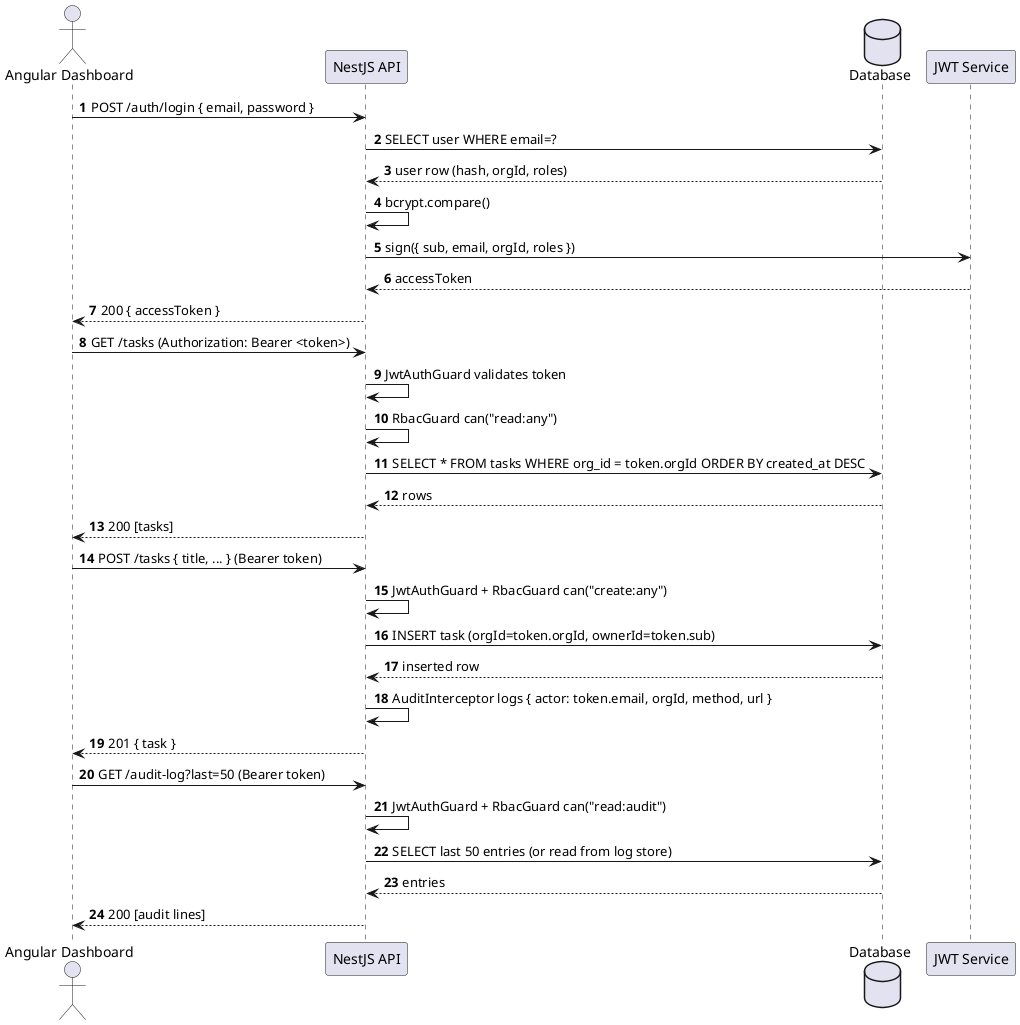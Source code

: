 @startuml
skinparam shadowing false
autonumber

actor UI as "Angular Dashboard"
participant API as "NestJS API"
database DB as "Database"
participant JWT as "JWT Service"

' ============================
' Login flow
' ============================
UI -> API : POST /auth/login { email, password }
API -> DB : SELECT user WHERE email=?
DB --> API : user row (hash, orgId, roles)
API -> API : bcrypt.compare()
API -> JWT : sign({ sub, email, orgId, roles })
JWT --> API : accessToken
API --> UI : 200 { accessToken }

' ============================
' Authorized task list (org-scoped)
' ============================
UI -> API : GET /tasks (Authorization: Bearer <token>)
API -> API : JwtAuthGuard validates token
API -> API : RbacGuard can("read:any")
API -> DB : SELECT * FROM tasks WHERE org_id = token.orgId ORDER BY created_at DESC
DB --> API : rows
API --> UI : 200 [tasks]

' ============================
' Create task with audit
' ============================
UI -> API : POST /tasks { title, ... } (Bearer token)
API -> API : JwtAuthGuard + RbacGuard can("create:any")
API -> DB : INSERT task (orgId=token.orgId, ownerId=token.sub)
DB --> API : inserted row
API -> API : AuditInterceptor logs { actor: token.email, orgId, method, url }
API --> UI : 201 { task }

' ============================
' Read audit-log (OWNER/ADMIN)
' ============================
UI -> API : GET /audit-log?last=50 (Bearer token)
API -> API : JwtAuthGuard + RbacGuard can("read:audit")
API -> DB : SELECT last 50 entries (or read from log store)
DB --> API : entries
API --> UI : 200 [audit lines]

@enduml
